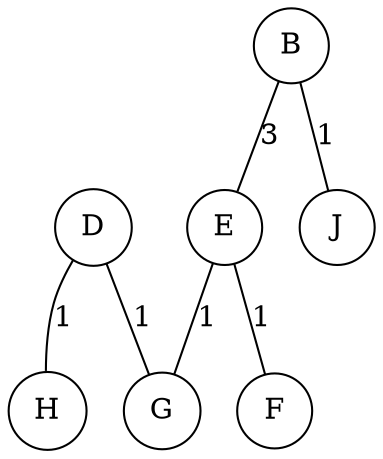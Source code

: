 graph Prim {
E [ shape = circle];
G [shape = circle];
E -- G [label = 1 ];
E [ shape = circle];
F [shape = circle];
E -- F [label = 1 ];
D [ shape = circle];
G [shape = circle];
D -- G [label = 1 ];
D [ shape = circle];
H [shape = circle];
D -- H [label = 1 ];
B [ shape = circle];
E [shape = circle];
B -- E [label = 3 ];
B [ shape = circle];
J [shape = circle];
B -- J [label = 1 ];
}